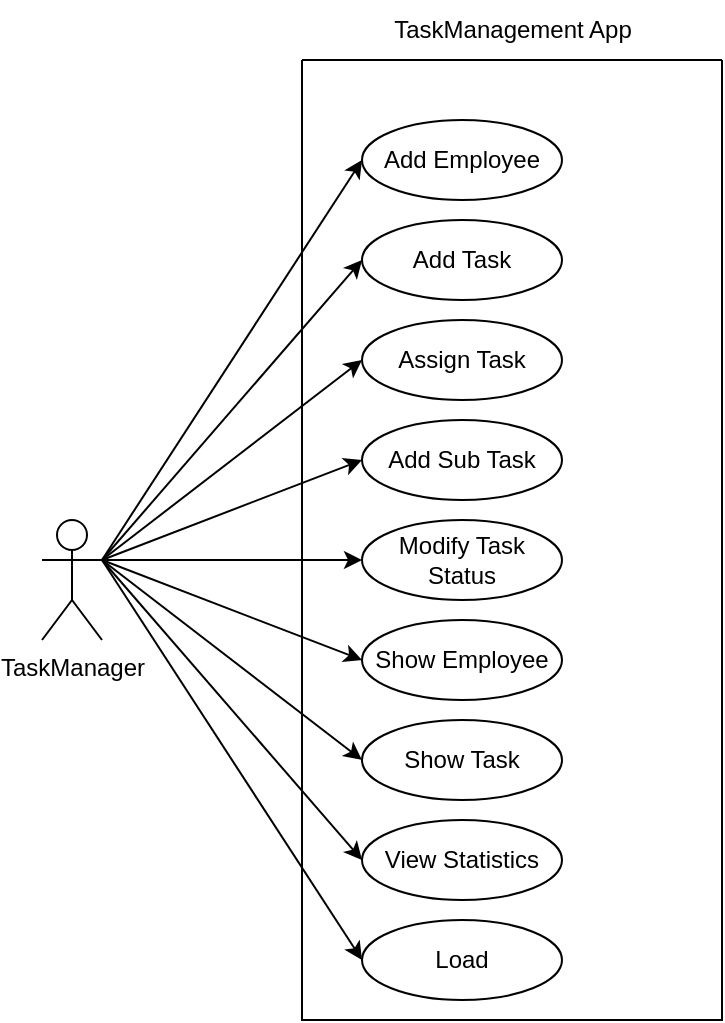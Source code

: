 <mxfile version="26.1.1">
  <diagram name="Page-1" id="BXb9tQ6dJMQquPGbt-Ft">
    <mxGraphModel dx="1054" dy="594" grid="1" gridSize="10" guides="1" tooltips="1" connect="1" arrows="1" fold="1" page="1" pageScale="1" pageWidth="850" pageHeight="1100" math="0" shadow="0">
      <root>
        <mxCell id="0" />
        <mxCell id="1" parent="0" />
        <mxCell id="dqh9Xbjhalfim9IYdRQ5-1" value="TaskManager" style="shape=umlActor;verticalLabelPosition=bottom;verticalAlign=top;html=1;" vertex="1" parent="1">
          <mxGeometry x="50" y="370" width="30" height="60" as="geometry" />
        </mxCell>
        <mxCell id="dqh9Xbjhalfim9IYdRQ5-2" value="" style="swimlane;startSize=0;" vertex="1" parent="1">
          <mxGeometry x="180" y="140" width="210" height="480" as="geometry" />
        </mxCell>
        <mxCell id="dqh9Xbjhalfim9IYdRQ5-3" value="Add Employee" style="ellipse;whiteSpace=wrap;html=1;" vertex="1" parent="dqh9Xbjhalfim9IYdRQ5-2">
          <mxGeometry x="30" y="30" width="100" height="40" as="geometry" />
        </mxCell>
        <mxCell id="dqh9Xbjhalfim9IYdRQ5-6" value="Add Task" style="ellipse;whiteSpace=wrap;html=1;" vertex="1" parent="dqh9Xbjhalfim9IYdRQ5-2">
          <mxGeometry x="30" y="80" width="100" height="40" as="geometry" />
        </mxCell>
        <mxCell id="dqh9Xbjhalfim9IYdRQ5-7" value="Assign Task" style="ellipse;whiteSpace=wrap;html=1;" vertex="1" parent="dqh9Xbjhalfim9IYdRQ5-2">
          <mxGeometry x="30" y="130" width="100" height="40" as="geometry" />
        </mxCell>
        <mxCell id="dqh9Xbjhalfim9IYdRQ5-8" value="Add Sub Task" style="ellipse;whiteSpace=wrap;html=1;" vertex="1" parent="dqh9Xbjhalfim9IYdRQ5-2">
          <mxGeometry x="30" y="180" width="100" height="40" as="geometry" />
        </mxCell>
        <mxCell id="dqh9Xbjhalfim9IYdRQ5-9" value="Modify Task Status" style="ellipse;whiteSpace=wrap;html=1;" vertex="1" parent="dqh9Xbjhalfim9IYdRQ5-2">
          <mxGeometry x="30" y="230" width="100" height="40" as="geometry" />
        </mxCell>
        <mxCell id="dqh9Xbjhalfim9IYdRQ5-10" value="Show Employee" style="ellipse;whiteSpace=wrap;html=1;" vertex="1" parent="dqh9Xbjhalfim9IYdRQ5-2">
          <mxGeometry x="30" y="280" width="100" height="40" as="geometry" />
        </mxCell>
        <mxCell id="dqh9Xbjhalfim9IYdRQ5-11" value="Show Task" style="ellipse;whiteSpace=wrap;html=1;" vertex="1" parent="dqh9Xbjhalfim9IYdRQ5-2">
          <mxGeometry x="30" y="330" width="100" height="40" as="geometry" />
        </mxCell>
        <mxCell id="dqh9Xbjhalfim9IYdRQ5-12" value="View Statistics" style="ellipse;whiteSpace=wrap;html=1;" vertex="1" parent="dqh9Xbjhalfim9IYdRQ5-2">
          <mxGeometry x="30" y="380" width="100" height="40" as="geometry" />
        </mxCell>
        <mxCell id="dqh9Xbjhalfim9IYdRQ5-14" value="Load" style="ellipse;whiteSpace=wrap;html=1;" vertex="1" parent="dqh9Xbjhalfim9IYdRQ5-2">
          <mxGeometry x="30" y="430" width="100" height="40" as="geometry" />
        </mxCell>
        <mxCell id="dqh9Xbjhalfim9IYdRQ5-15" value="TaskManagement App" style="text;html=1;align=center;verticalAlign=middle;whiteSpace=wrap;rounded=0;" vertex="1" parent="1">
          <mxGeometry x="217.5" y="110" width="135" height="30" as="geometry" />
        </mxCell>
        <mxCell id="dqh9Xbjhalfim9IYdRQ5-16" value="" style="endArrow=classic;html=1;rounded=0;exitX=1;exitY=0.333;exitDx=0;exitDy=0;exitPerimeter=0;entryX=0;entryY=0.5;entryDx=0;entryDy=0;" edge="1" parent="1" source="dqh9Xbjhalfim9IYdRQ5-1" target="dqh9Xbjhalfim9IYdRQ5-3">
          <mxGeometry width="50" height="50" relative="1" as="geometry">
            <mxPoint x="140" y="370" as="sourcePoint" />
            <mxPoint x="190" y="320" as="targetPoint" />
          </mxGeometry>
        </mxCell>
        <mxCell id="dqh9Xbjhalfim9IYdRQ5-17" value="" style="endArrow=classic;html=1;rounded=0;entryX=0;entryY=0.5;entryDx=0;entryDy=0;" edge="1" parent="1" target="dqh9Xbjhalfim9IYdRQ5-6">
          <mxGeometry width="50" height="50" relative="1" as="geometry">
            <mxPoint x="80" y="390" as="sourcePoint" />
            <mxPoint x="190" y="320" as="targetPoint" />
          </mxGeometry>
        </mxCell>
        <mxCell id="dqh9Xbjhalfim9IYdRQ5-18" value="" style="endArrow=classic;html=1;rounded=0;exitX=1;exitY=0.333;exitDx=0;exitDy=0;exitPerimeter=0;entryX=0;entryY=0.5;entryDx=0;entryDy=0;" edge="1" parent="1" source="dqh9Xbjhalfim9IYdRQ5-1" target="dqh9Xbjhalfim9IYdRQ5-7">
          <mxGeometry width="50" height="50" relative="1" as="geometry">
            <mxPoint x="140" y="370" as="sourcePoint" />
            <mxPoint x="190" y="320" as="targetPoint" />
          </mxGeometry>
        </mxCell>
        <mxCell id="dqh9Xbjhalfim9IYdRQ5-19" value="" style="endArrow=classic;html=1;rounded=0;entryX=0;entryY=0.5;entryDx=0;entryDy=0;" edge="1" parent="1" target="dqh9Xbjhalfim9IYdRQ5-8">
          <mxGeometry width="50" height="50" relative="1" as="geometry">
            <mxPoint x="80" y="390" as="sourcePoint" />
            <mxPoint x="190" y="320" as="targetPoint" />
          </mxGeometry>
        </mxCell>
        <mxCell id="dqh9Xbjhalfim9IYdRQ5-20" value="" style="endArrow=classic;html=1;rounded=0;exitX=1;exitY=0.333;exitDx=0;exitDy=0;exitPerimeter=0;entryX=0;entryY=0.5;entryDx=0;entryDy=0;" edge="1" parent="1" source="dqh9Xbjhalfim9IYdRQ5-1" target="dqh9Xbjhalfim9IYdRQ5-9">
          <mxGeometry width="50" height="50" relative="1" as="geometry">
            <mxPoint x="140" y="370" as="sourcePoint" />
            <mxPoint x="190" y="320" as="targetPoint" />
          </mxGeometry>
        </mxCell>
        <mxCell id="dqh9Xbjhalfim9IYdRQ5-21" value="" style="endArrow=classic;html=1;rounded=0;entryX=0;entryY=0.5;entryDx=0;entryDy=0;" edge="1" parent="1" target="dqh9Xbjhalfim9IYdRQ5-10">
          <mxGeometry width="50" height="50" relative="1" as="geometry">
            <mxPoint x="80" y="390" as="sourcePoint" />
            <mxPoint x="190" y="320" as="targetPoint" />
          </mxGeometry>
        </mxCell>
        <mxCell id="dqh9Xbjhalfim9IYdRQ5-22" value="" style="endArrow=classic;html=1;rounded=0;entryX=0;entryY=0.5;entryDx=0;entryDy=0;" edge="1" parent="1" target="dqh9Xbjhalfim9IYdRQ5-11">
          <mxGeometry width="50" height="50" relative="1" as="geometry">
            <mxPoint x="80" y="390" as="sourcePoint" />
            <mxPoint x="190" y="320" as="targetPoint" />
          </mxGeometry>
        </mxCell>
        <mxCell id="dqh9Xbjhalfim9IYdRQ5-23" value="" style="endArrow=classic;html=1;rounded=0;entryX=0;entryY=0.5;entryDx=0;entryDy=0;" edge="1" parent="1" target="dqh9Xbjhalfim9IYdRQ5-12">
          <mxGeometry width="50" height="50" relative="1" as="geometry">
            <mxPoint x="80" y="390" as="sourcePoint" />
            <mxPoint x="190" y="320" as="targetPoint" />
          </mxGeometry>
        </mxCell>
        <mxCell id="dqh9Xbjhalfim9IYdRQ5-24" value="" style="endArrow=classic;html=1;rounded=0;entryX=0;entryY=0.5;entryDx=0;entryDy=0;" edge="1" parent="1" target="dqh9Xbjhalfim9IYdRQ5-14">
          <mxGeometry width="50" height="50" relative="1" as="geometry">
            <mxPoint x="80" y="390" as="sourcePoint" />
            <mxPoint x="190" y="320" as="targetPoint" />
          </mxGeometry>
        </mxCell>
      </root>
    </mxGraphModel>
  </diagram>
</mxfile>
